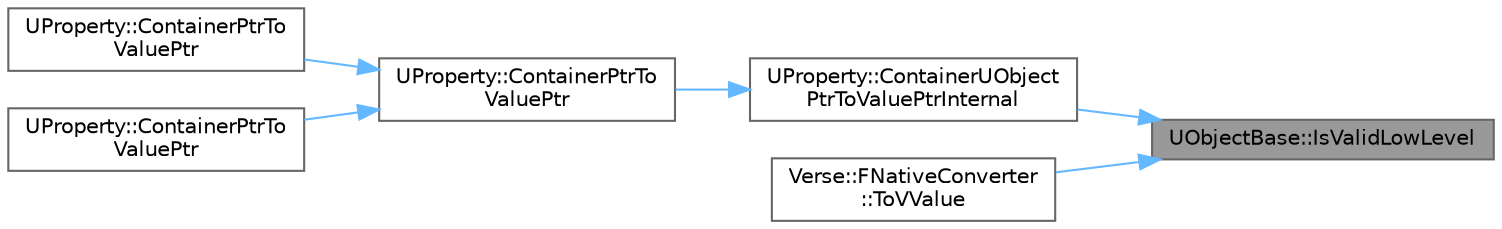 digraph "UObjectBase::IsValidLowLevel"
{
 // INTERACTIVE_SVG=YES
 // LATEX_PDF_SIZE
  bgcolor="transparent";
  edge [fontname=Helvetica,fontsize=10,labelfontname=Helvetica,labelfontsize=10];
  node [fontname=Helvetica,fontsize=10,shape=box,height=0.2,width=0.4];
  rankdir="RL";
  Node1 [id="Node000001",label="UObjectBase::IsValidLowLevel",height=0.2,width=0.4,color="gray40", fillcolor="grey60", style="filled", fontcolor="black",tooltip="Checks to see if the object appears to be valid."];
  Node1 -> Node2 [id="edge1_Node000001_Node000002",dir="back",color="steelblue1",style="solid",tooltip=" "];
  Node2 [id="Node000002",label="UProperty::ContainerUObject\lPtrToValuePtrInternal",height=0.2,width=0.4,color="grey40", fillcolor="white", style="filled",URL="$dd/d39/classUProperty.html#ac7c536d101c936a227da7c6a68688ce0",tooltip=" "];
  Node2 -> Node3 [id="edge2_Node000002_Node000003",dir="back",color="steelblue1",style="solid",tooltip=" "];
  Node3 [id="Node000003",label="UProperty::ContainerPtrTo\lValuePtr",height=0.2,width=0.4,color="grey40", fillcolor="white", style="filled",URL="$dd/d39/classUProperty.html#abbf33115c4d7703e4542b0b0abd3da94",tooltip=" "];
  Node3 -> Node4 [id="edge3_Node000003_Node000004",dir="back",color="steelblue1",style="solid",tooltip=" "];
  Node4 [id="Node000004",label="UProperty::ContainerPtrTo\lValuePtr",height=0.2,width=0.4,color="grey40", fillcolor="white", style="filled",URL="$dd/d39/classUProperty.html#ac28801003654059cd89d784d0f49fd51",tooltip=" "];
  Node3 -> Node5 [id="edge4_Node000003_Node000005",dir="back",color="steelblue1",style="solid",tooltip=" "];
  Node5 [id="Node000005",label="UProperty::ContainerPtrTo\lValuePtr",height=0.2,width=0.4,color="grey40", fillcolor="white", style="filled",URL="$dd/d39/classUProperty.html#af84f9bea770a4c492f720ee43ff88b98",tooltip=" "];
  Node1 -> Node6 [id="edge5_Node000001_Node000006",dir="back",color="steelblue1",style="solid",tooltip=" "];
  Node6 [id="Node000006",label="Verse::FNativeConverter\l::ToVValue",height=0.2,width=0.4,color="grey40", fillcolor="white", style="filled",URL="$d4/d7e/structVerse_1_1FNativeConverter.html#a557dbdbbc923cef4445f628d8674b24a",tooltip=" "];
}
